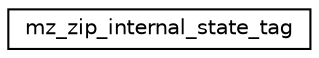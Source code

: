 digraph "Graphical Class Hierarchy"
{
  edge [fontname="Helvetica",fontsize="10",labelfontname="Helvetica",labelfontsize="10"];
  node [fontname="Helvetica",fontsize="10",shape=record];
  rankdir="LR";
  Node0 [label="mz_zip_internal_state_tag",height=0.2,width=0.4,color="black", fillcolor="white", style="filled",URL="$structmz__zip__internal__state__tag.html"];
}
